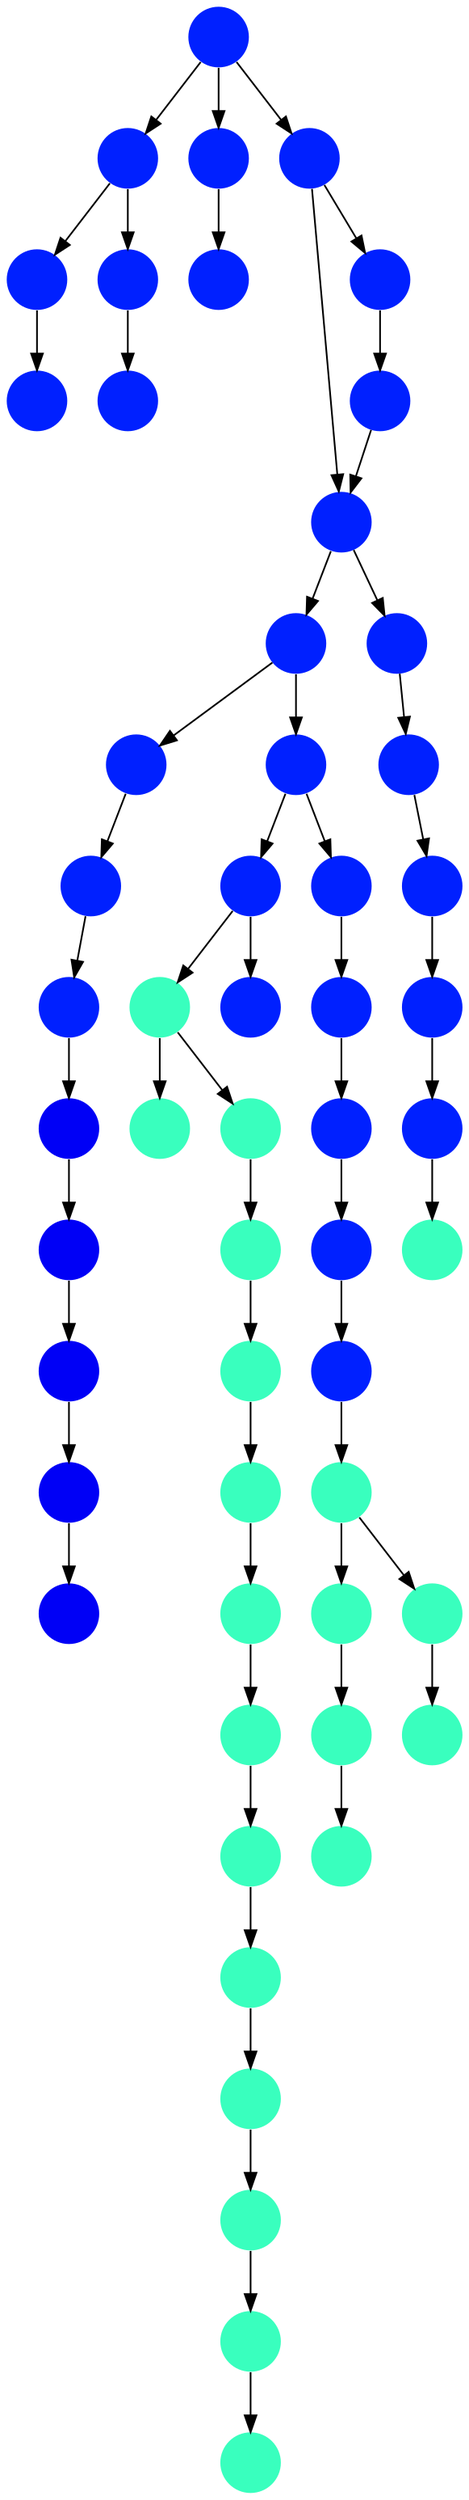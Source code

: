 digraph{
0 [tooltip = "K", penwidth = 0, style = filled, fillcolor = "#39ffbe", shape = circle, label = ""]
1 [tooltip = "K", penwidth = 0, style = filled, fillcolor = "#39ffbe", shape = circle, label = ""]
2 [tooltip = "K", penwidth = 0, style = filled, fillcolor = "#39ffbe", shape = circle, label = ""]
3 [tooltip = "K", penwidth = 0, style = filled, fillcolor = "#39ffbe", shape = circle, label = ""]
4 [tooltip = "K", penwidth = 0, style = filled, fillcolor = "#39ffbe", shape = circle, label = ""]
5 [tooltip = "K", penwidth = 0, style = filled, fillcolor = "#39ffbe", shape = circle, label = ""]
6 [tooltip = "K", penwidth = 0, style = filled, fillcolor = "#39ffbe", shape = circle, label = ""]
7 [tooltip = "K", penwidth = 0, style = filled, fillcolor = "#39ffbe", shape = circle, label = ""]
8 [tooltip = "K", penwidth = 0, style = filled, fillcolor = "#39ffbe", shape = circle, label = ""]
9 [tooltip = "E", penwidth = 0, style = filled, fillcolor = "#0020ff", shape = circle, label = ""]
10 [tooltip = "E", penwidth = 0, style = filled, fillcolor = "#0020ff", shape = circle, label = ""]
11 [tooltip = "E", penwidth = 0, style = filled, fillcolor = "#0020ff", shape = circle, label = ""]
12 [tooltip = "E", penwidth = 0, style = filled, fillcolor = "#0020ff", shape = circle, label = ""]
13 [tooltip = "E", penwidth = 0, style = filled, fillcolor = "#0020ff", shape = circle, label = ""]
14 [tooltip = "E", penwidth = 0, style = filled, fillcolor = "#0020ff", shape = circle, label = ""]
15 [tooltip = "E", penwidth = 0, style = filled, fillcolor = "#0020ff", shape = circle, label = ""]
16 [tooltip = "E", penwidth = 0, style = filled, fillcolor = "#0020ff", shape = circle, label = ""]
17 [tooltip = "E", penwidth = 0, style = filled, fillcolor = "#0020ff", shape = circle, label = ""]
18 [tooltip = "E", penwidth = 0, style = filled, fillcolor = "#0020ff", shape = circle, label = ""]
19 [tooltip = "E", penwidth = 0, style = filled, fillcolor = "#0020ff", shape = circle, label = ""]
20 [tooltip = "E", penwidth = 0, style = filled, fillcolor = "#0020ff", shape = circle, label = ""]
21 [tooltip = "E", penwidth = 0, style = filled, fillcolor = "#0020ff", shape = circle, label = ""]
22 [tooltip = "E", penwidth = 0, style = filled, fillcolor = "#0020ff", shape = circle, label = ""]
23 [tooltip = "E", penwidth = 0, style = filled, fillcolor = "#0020ff", shape = circle, label = ""]
24 [tooltip = "E", penwidth = 0, style = filled, fillcolor = "#0020ff", shape = circle, label = ""]
25 [tooltip = "E", penwidth = 0, style = filled, fillcolor = "#0020ff", shape = circle, label = ""]
26 [tooltip = "E", penwidth = 0, style = filled, fillcolor = "#0020ff", shape = circle, label = ""]
27 [tooltip = "E", penwidth = 0, style = filled, fillcolor = "#0020ff", shape = circle, label = ""]
28 [tooltip = "E", penwidth = 0, style = filled, fillcolor = "#0020ff", shape = circle, label = ""]
29 [tooltip = "E", penwidth = 0, style = filled, fillcolor = "#0020ff", shape = circle, label = ""]
30 [tooltip = "K", penwidth = 0, style = filled, fillcolor = "#39ffbe", shape = circle, label = ""]
31 [tooltip = "K", penwidth = 0, style = filled, fillcolor = "#39ffbe", shape = circle, label = ""]
32 [tooltip = "K", penwidth = 0, style = filled, fillcolor = "#39ffbe", shape = circle, label = ""]
33 [tooltip = "K", penwidth = 0, style = filled, fillcolor = "#39ffbe", shape = circle, label = ""]
34 [tooltip = "K", penwidth = 0, style = filled, fillcolor = "#39ffbe", shape = circle, label = ""]
35 [tooltip = "K", penwidth = 0, style = filled, fillcolor = "#39ffbe", shape = circle, label = ""]
36 [tooltip = "K", penwidth = 0, style = filled, fillcolor = "#39ffbe", shape = circle, label = ""]
37 [tooltip = "K", penwidth = 0, style = filled, fillcolor = "#39ffbe", shape = circle, label = ""]
38 [tooltip = "K", penwidth = 0, style = filled, fillcolor = "#39ffbe", shape = circle, label = ""]
39 [tooltip = "K", penwidth = 0, style = filled, fillcolor = "#39ffbe", shape = circle, label = ""]
40 [tooltip = "K", penwidth = 0, style = filled, fillcolor = "#39ffbe", shape = circle, label = ""]
41 [tooltip = "D", penwidth = 0, style = filled, fillcolor = "#0000f6", shape = circle, label = ""]
42 [tooltip = "E", penwidth = 0, style = filled, fillcolor = "#0020ff", shape = circle, label = ""]
43 [tooltip = "E", penwidth = 0, style = filled, fillcolor = "#0020ff", shape = circle, label = ""]
44 [tooltip = "E", penwidth = 0, style = filled, fillcolor = "#0020ff", shape = circle, label = ""]
45 [tooltip = "K", penwidth = 0, style = filled, fillcolor = "#39ffbe", shape = circle, label = ""]
46 [tooltip = "E", penwidth = 0, style = filled, fillcolor = "#0020ff", shape = circle, label = ""]
47 [tooltip = "E", penwidth = 0, style = filled, fillcolor = "#0020ff", shape = circle, label = ""]
48 [tooltip = "E", penwidth = 0, style = filled, fillcolor = "#0020ff", shape = circle, label = ""]
49 [tooltip = "E", penwidth = 0, style = filled, fillcolor = "#0020ff", shape = circle, label = ""]
50 [tooltip = "E", penwidth = 0, style = filled, fillcolor = "#0020ff", shape = circle, label = ""]
51 [tooltip = "D", penwidth = 0, style = filled, fillcolor = "#0000f6", shape = circle, label = ""]
52 [tooltip = "D", penwidth = 0, style = filled, fillcolor = "#0000f6", shape = circle, label = ""]
53 [tooltip = "D", penwidth = 0, style = filled, fillcolor = "#0000f6", shape = circle, label = ""]
54 [tooltip = "D", penwidth = 0, style = filled, fillcolor = "#0000f6", shape = circle, label = ""]
37 -> 36
1 -> 3
51 -> 54
26 -> 23
47 -> 21
20 -> 29
32 -> 31
2 -> 5
33 -> 32
49 -> 50
46 -> 48
22 -> 45
52 -> 53
9 -> 6
12 -> 44
48 -> 28
20 -> 9
36 -> 35
28 -> 13
44 -> 42
9 -> 24
31 -> 0
19 -> 43
6 -> 37
53 -> 51
1 -> 2
46 -> 49
43 -> 41
11 -> 46
41 -> 52
15 -> 25
10 -> 27
34 -> 33
12 -> 18
11 -> 26
38 -> 34
25 -> 14
18 -> 17
40 -> 39
13 -> 19
29 -> 15
11 -> 12
27 -> 22
14 -> 16
6 -> 8
39 -> 38
5 -> 7
30 -> 40
35 -> 30
16 -> 1
50 -> 48
28 -> 20
21 -> 10
48 -> 47
3 -> 4
}